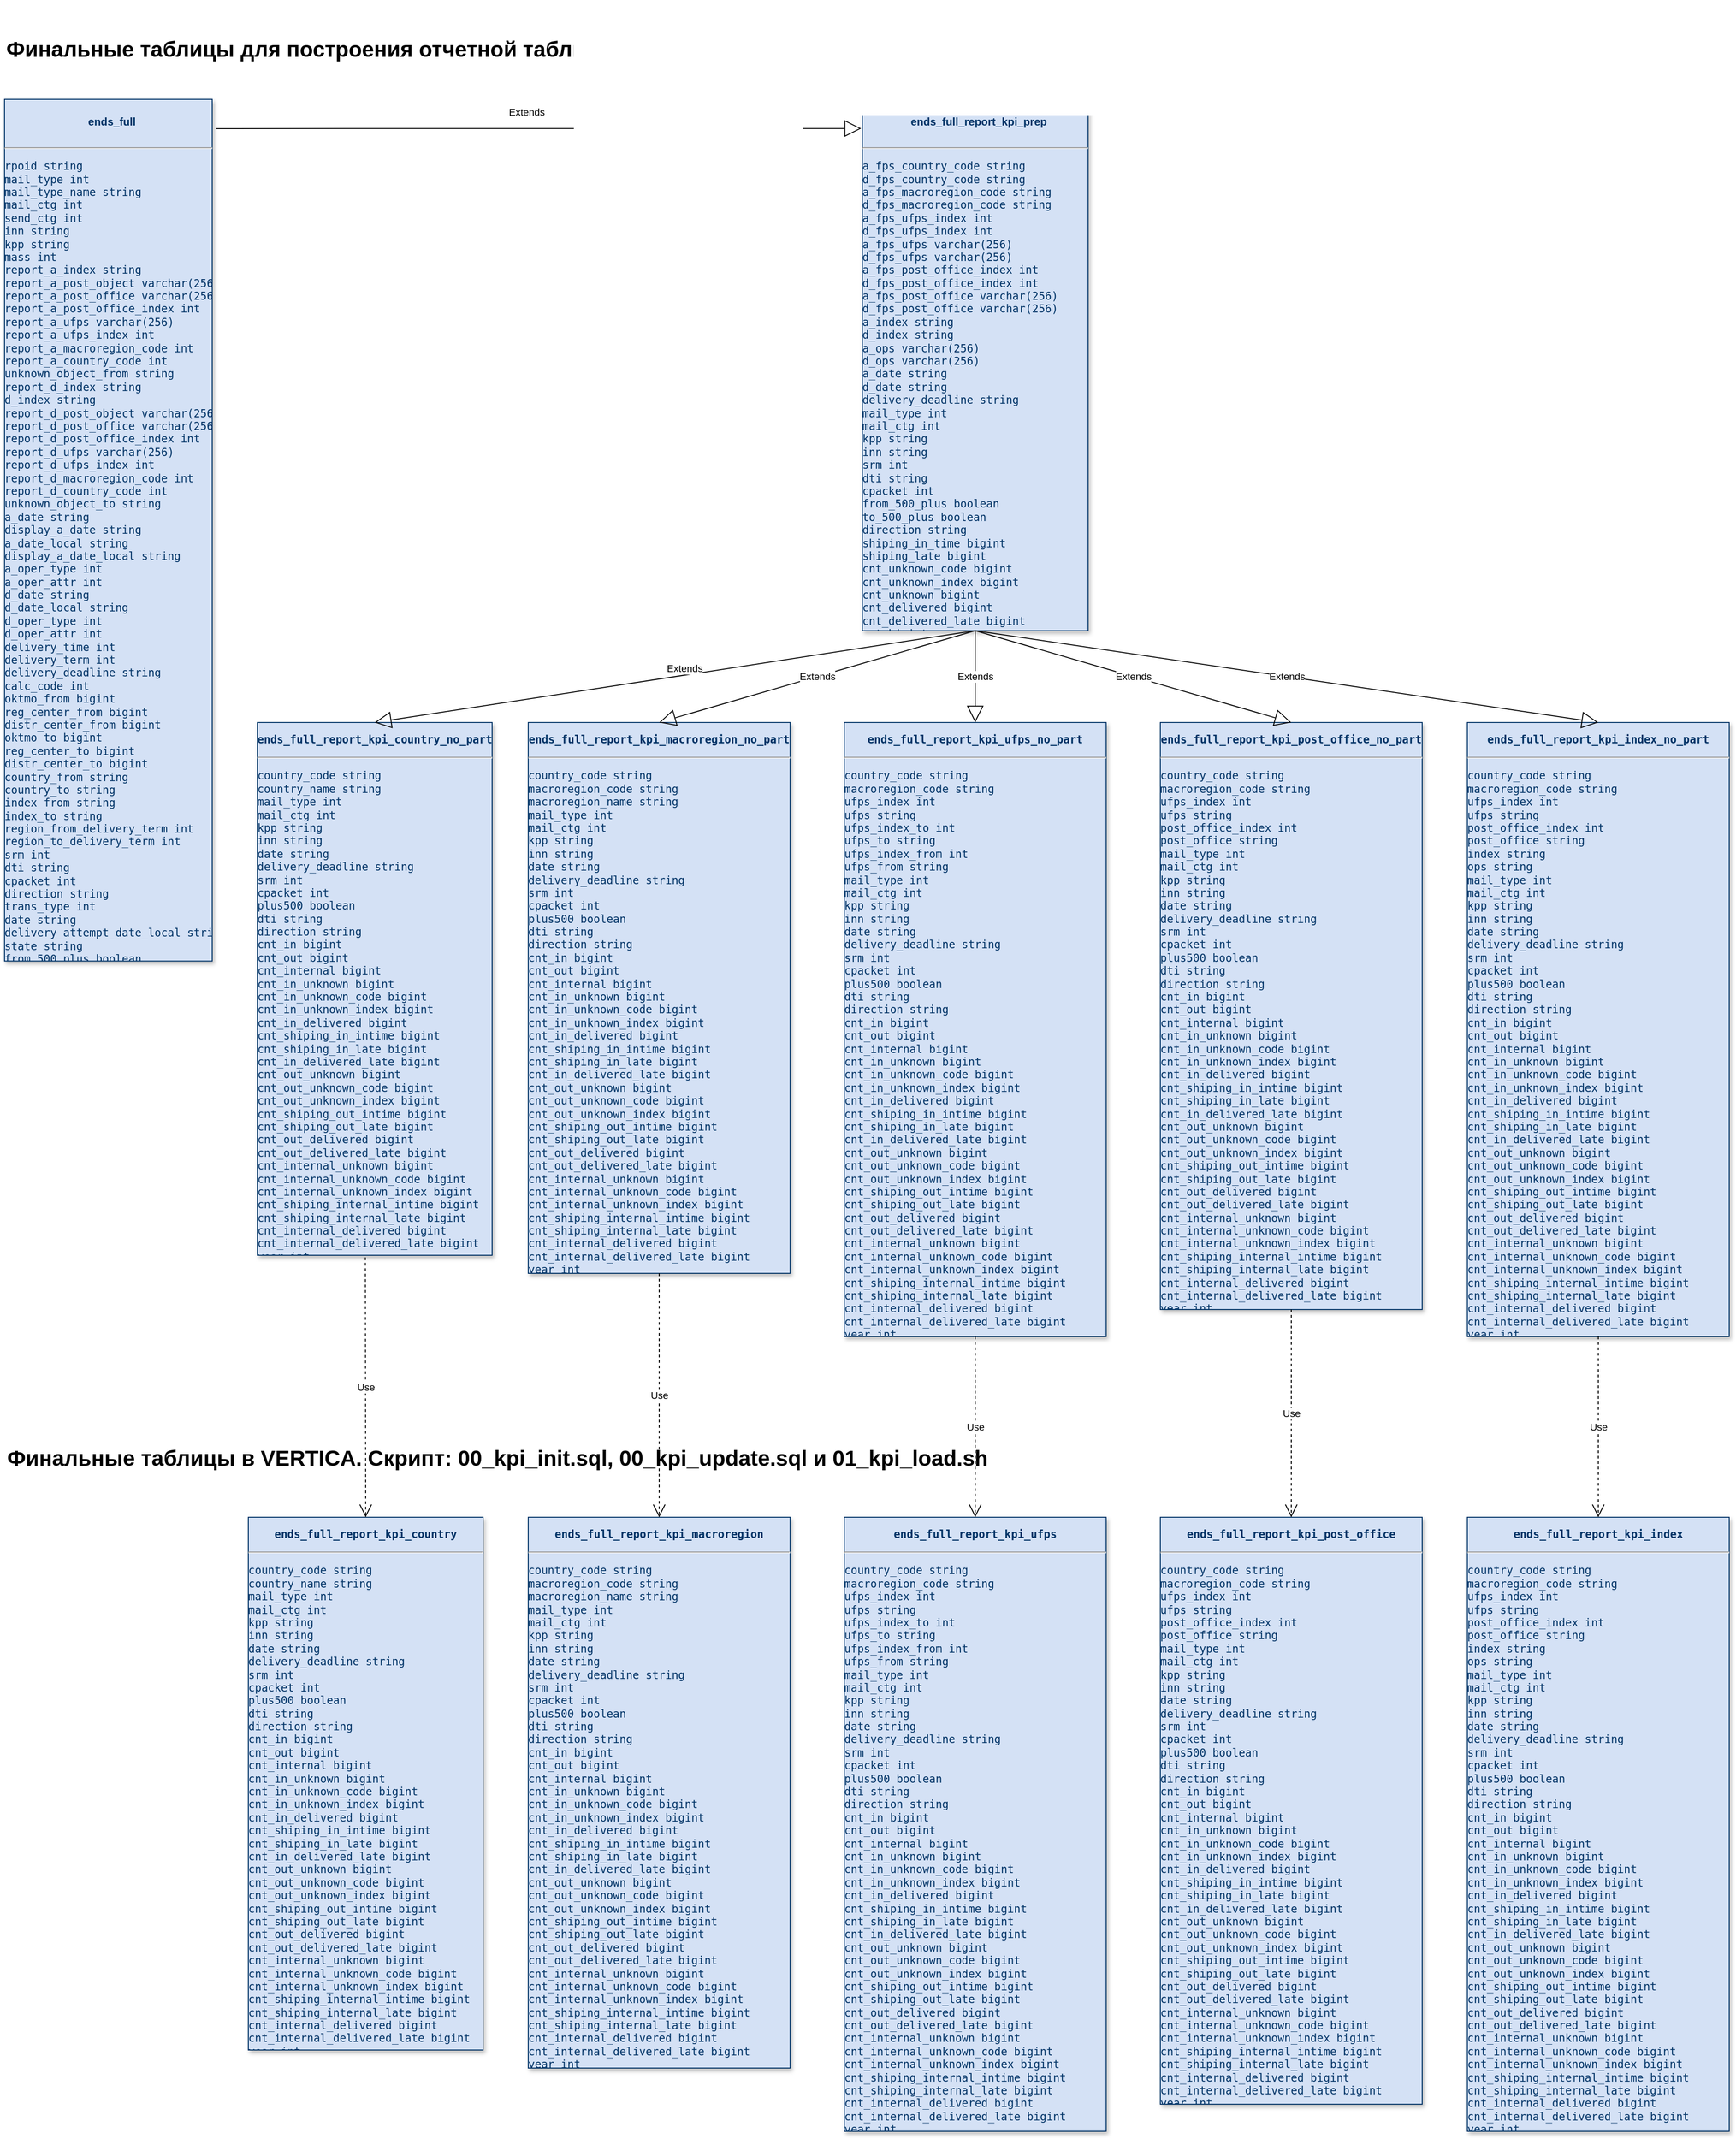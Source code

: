 <mxfile version="14.5.3" type="github">
  <diagram name="Page-1" id="efa7a0a1-bf9b-a30e-e6df-94a7791c09e9">
    <mxGraphModel dx="1021" dy="569" grid="1" gridSize="10" guides="1" tooltips="1" connect="1" arrows="1" fold="1" page="1" pageScale="1" pageWidth="826" pageHeight="1169" background="#ffffff" math="0" shadow="0">
      <root>
        <mxCell id="0" />
        <mxCell id="1" parent="0" />
        <mxCell id="19" value="&lt;pre style=&quot;text-align: center&quot;&gt;&lt;b&gt;ends_full_report_kpi_country_no_part&lt;br&gt;&lt;/b&gt;&lt;/pre&gt;&lt;hr style=&quot;text-align: center&quot;&gt;&lt;pre&gt;&lt;pre&gt;country_code string                  &lt;br/&gt;country_name string                  &lt;br/&gt;mail_type int                        &lt;br/&gt;mail_ctg int                         &lt;br/&gt;kpp string                           &lt;br/&gt;inn string                           &lt;br/&gt;date string                          &lt;br/&gt;delivery_deadline string             &lt;br/&gt;srm int                              &lt;br/&gt;cpacket int                          &lt;br/&gt;plus500 boolean                      &lt;br/&gt;dti string                           &lt;br/&gt;direction string                     &lt;br/&gt;cnt_in bigint                        &lt;br/&gt;cnt_out bigint                       &lt;br/&gt;cnt_internal bigint                  &lt;br/&gt;cnt_in_unknown bigint                &lt;br/&gt;cnt_in_unknown_code bigint           &lt;br/&gt;cnt_in_unknown_index bigint          &lt;br/&gt;cnt_in_delivered bigint              &lt;br/&gt;cnt_shiping_in_intime bigint         &lt;br/&gt;cnt_shiping_in_late bigint           &lt;br/&gt;cnt_in_delivered_late bigint         &lt;br/&gt;cnt_out_unknown bigint               &lt;br/&gt;cnt_out_unknown_code bigint          &lt;br/&gt;cnt_out_unknown_index bigint         &lt;br/&gt;cnt_shiping_out_intime bigint        &lt;br/&gt;cnt_shiping_out_late bigint          &lt;br/&gt;cnt_out_delivered bigint             &lt;br/&gt;cnt_out_delivered_late bigint        &lt;br/&gt;cnt_internal_unknown bigint          &lt;br/&gt;cnt_internal_unknown_code bigint     &lt;br/&gt;cnt_internal_unknown_index bigint    &lt;br/&gt;cnt_shiping_internal_intime bigint   &lt;br/&gt;cnt_shiping_internal_late bigint     &lt;br/&gt;cnt_internal_delivered bigint        &lt;br/&gt;cnt_internal_delivered_late bigint&lt;br/&gt;year int&lt;br&gt;&lt;/pre&gt;&lt;pre&gt;   &lt;/pre&gt;&lt;/pre&gt;" style="verticalAlign=top;align=left;overflow=fill;fontSize=12;fontFamily=Helvetica;html=1;strokeColor=#003366;shadow=1;fillColor=#D4E1F5;fontColor=#003366" parent="1" vertex="1">
          <mxGeometry x="350" y="820" width="260" height="590" as="geometry" />
        </mxCell>
        <mxCell id="25" value="&lt;p style=&quot;margin: 0px ; margin-top: 4px ; text-align: center ; text-decoration: underline&quot;&gt;&lt;/p&gt;&lt;p style=&quot;text-align: center ; margin: 0px 0px 0px 8px&quot;&gt;&lt;b&gt;&lt;br&gt;&lt;/b&gt;&lt;/p&gt;&lt;p style=&quot;text-align: center ; margin: 0px 0px 0px 8px&quot;&gt;&lt;b&gt;ends_full_report_kpi_prep&lt;/b&gt;&lt;/p&gt;&lt;p style=&quot;text-align: center ; margin: 0px 0px 0px 8px&quot;&gt;&lt;b&gt;&lt;br&gt;&lt;/b&gt;&lt;/p&gt;&lt;hr id=&quot;null&quot;&gt;&lt;pre&gt;&lt;pre&gt;a_fps_country_code string    &lt;br&gt;d_fps_country_code string    &lt;br&gt;a_fps_macroregion_code string&lt;br&gt;d_fps_macroregion_code string&lt;br&gt;a_fps_ufps_index int         &lt;br&gt;d_fps_ufps_index int         &lt;br&gt;a_fps_ufps varchar(256)      &lt;br&gt;d_fps_ufps varchar(256)      &lt;br&gt;a_fps_post_office_index int  &lt;br&gt;d_fps_post_office_index int  &lt;br&gt;a_fps_post_office varchar(256)&lt;br&gt;d_fps_post_office varchar(256)&lt;br&gt;a_index string               &lt;br&gt;d_index string               &lt;br&gt;a_ops varchar(256)           &lt;br&gt;d_ops varchar(256)           &lt;br&gt;a_date string                &lt;br&gt;d_date string                &lt;br&gt;delivery_deadline string     &lt;br&gt;mail_type int                &lt;br&gt;mail_ctg int                 &lt;br&gt;kpp string                   &lt;br&gt;inn string                   &lt;br&gt;srm int                      &lt;br&gt;dti string                   &lt;br&gt;cpacket int                  &lt;br&gt;from_500_plus boolean        &lt;br&gt;to_500_plus boolean          &lt;br&gt;direction string             &lt;br&gt;shiping_in_time bigint       &lt;br&gt;shiping_late bigint          &lt;br&gt;cnt_unknown_code bigint      &lt;br&gt;cnt_unknown_index bigint     &lt;br&gt;cnt_unknown bigint           &lt;br&gt;cnt_delivered bigint         &lt;br&gt;cnt_delivered_late bigint    &lt;br&gt;cnt bigint                 &lt;/pre&gt;&lt;/pre&gt;" style="verticalAlign=top;align=left;overflow=fill;fontSize=12;fontFamily=Helvetica;html=1;strokeColor=#003366;shadow=1;fillColor=#D4E1F5;fontColor=#003366" parent="1" vertex="1">
          <mxGeometry x="1020" y="130" width="250" height="588.36" as="geometry" />
        </mxCell>
        <mxCell id="j2kU0Gm-pKW_zPL6ewER-115" value="&lt;font style=&quot;font-size: 24px&quot;&gt;Финальные таблицы для построения отчетной таблицы. HIVE Скрипт:&amp;nbsp;01_kpi_alter_report.sql&lt;br&gt;&lt;/font&gt;" style="text;html=1;strokeColor=none;fillColor=none;align=left;verticalAlign=middle;whiteSpace=wrap;rounded=0;fontStyle=1" vertex="1" parent="1">
          <mxGeometry x="70" y="20" width="1160" height="110" as="geometry" />
        </mxCell>
        <mxCell id="j2kU0Gm-pKW_zPL6ewER-119" value="&lt;p style=&quot;margin: 0px ; margin-top: 4px ; text-align: center ; text-decoration: underline&quot;&gt;&lt;/p&gt;&lt;p style=&quot;text-align: center ; margin: 0px 0px 0px 8px&quot;&gt;&lt;b&gt;&lt;br&gt;&lt;/b&gt;&lt;/p&gt;&lt;p style=&quot;text-align: center ; margin: 0px 0px 0px 8px&quot;&gt;&lt;b&gt;ends_full&lt;/b&gt;&lt;/p&gt;&lt;p style=&quot;text-align: center ; margin: 0px 0px 0px 8px&quot;&gt;&lt;b&gt;&lt;br&gt;&lt;/b&gt;&lt;/p&gt;&lt;hr id=&quot;null&quot;&gt;&lt;pre&gt;&lt;pre&gt;&lt;pre&gt;rpoid string&lt;br&gt;mail_type int&lt;br&gt;mail_type_name string&lt;br&gt;mail_ctg int&lt;br&gt;send_ctg int&lt;br&gt;inn string&lt;br&gt;kpp string&lt;br&gt;mass int&lt;br&gt;report_a_index string&lt;br&gt;report_a_post_object varchar(256)&lt;br&gt;report_a_post_office varchar(256)&lt;br&gt;report_a_post_office_index int&lt;br&gt;report_a_ufps varchar(256)&lt;br&gt;report_a_ufps_index int&lt;br&gt;report_a_macroregion_code int&lt;br&gt;report_a_country_code int&lt;br&gt;unknown_object_from string&lt;br&gt;report_d_index string&lt;br&gt;d_index string&lt;br&gt;report_d_post_object varchar(256)&lt;br&gt;report_d_post_office varchar(256)&lt;br&gt;report_d_post_office_index int&lt;br&gt;report_d_ufps varchar(256)&lt;br&gt;report_d_ufps_index int&lt;br&gt;report_d_macroregion_code int&lt;br&gt;report_d_country_code int&lt;br&gt;unknown_object_to string&lt;br&gt;a_date string&lt;br&gt;display_a_date string&lt;br&gt;a_date_local string&lt;br&gt;display_a_date_local string&lt;br&gt;a_oper_type int&lt;br&gt;a_oper_attr int&lt;br&gt;d_date string&lt;br&gt;d_date_local string&lt;br&gt;d_oper_type int&lt;br&gt;d_oper_attr int&lt;br&gt;delivery_time int&lt;br&gt;delivery_term int&lt;br&gt;delivery_deadline string&lt;br&gt;calc_code int&lt;br&gt;oktmo_from bigint&lt;br&gt;reg_center_from bigint&lt;br&gt;distr_center_from bigint&lt;br&gt;oktmo_to bigint&lt;br&gt;reg_center_to bigint&lt;br&gt;distr_center_to bigint&lt;br&gt;country_from string&lt;br&gt;country_to string&lt;br&gt;index_from string&lt;br&gt;index_to string&lt;br&gt;region_from_delivery_term int&lt;br&gt;region_to_delivery_term int&lt;br&gt;srm int&lt;br&gt;dti string&lt;br&gt;cpacket int&lt;br&gt;direction string&lt;br&gt;trans_type int&lt;br&gt;date string&lt;br&gt;delivery_attempt_date_local string&lt;br&gt;state string&lt;br&gt;from_500_plus boolean&lt;br&gt;to_500_plus boolean              &lt;/pre&gt;&lt;/pre&gt;&lt;/pre&gt;" style="verticalAlign=top;align=left;overflow=fill;fontSize=12;fontFamily=Helvetica;html=1;strokeColor=#003366;shadow=1;fillColor=#D4E1F5;fontColor=#003366" vertex="1" parent="1">
          <mxGeometry x="70" y="130" width="230" height="954.18" as="geometry" />
        </mxCell>
        <mxCell id="j2kU0Gm-pKW_zPL6ewER-124" value="Extends" style="endArrow=block;endSize=16;endFill=0;html=1;exitX=1.017;exitY=0.034;exitDx=0;exitDy=0;exitPerimeter=0;entryX=-0.005;entryY=0.055;entryDx=0;entryDy=0;entryPerimeter=0;" edge="1" parent="1" source="j2kU0Gm-pKW_zPL6ewER-119" target="25">
          <mxGeometry x="-0.038" y="18" width="160" relative="1" as="geometry">
            <mxPoint x="255" y="100" as="sourcePoint" />
            <mxPoint x="350" y="100" as="targetPoint" />
            <mxPoint as="offset" />
          </mxGeometry>
        </mxCell>
        <mxCell id="j2kU0Gm-pKW_zPL6ewER-125" value="Extends" style="endArrow=block;endSize=16;endFill=0;html=1;exitX=0.5;exitY=1;exitDx=0;exitDy=0;entryX=0.5;entryY=0;entryDx=0;entryDy=0;" edge="1" parent="1" source="25" target="19">
          <mxGeometry x="-0.033" y="-8" width="160" relative="1" as="geometry">
            <mxPoint x="417.48" y="690.082" as="sourcePoint" />
            <mxPoint x="492.52" y="690.0" as="targetPoint" />
            <mxPoint x="1" as="offset" />
          </mxGeometry>
        </mxCell>
        <mxCell id="j2kU0Gm-pKW_zPL6ewER-126" value="&lt;pre&gt;&lt;pre style=&quot;text-align: center&quot;&gt;&lt;b&gt;ends_full_report_kpi_macroregion_no_part&lt;/b&gt;&lt;/pre&gt;&lt;/pre&gt;&lt;hr&gt;&lt;pre&gt;&lt;pre&gt;&lt;pre&gt;country_code string              &lt;br/&gt;macroregion_code string          &lt;br/&gt;macroregion_name string          &lt;br/&gt;mail_type int                    &lt;br/&gt;mail_ctg int                     &lt;br/&gt;kpp string                       &lt;br/&gt;inn string                       &lt;br/&gt;date string                      &lt;br/&gt;delivery_deadline string         &lt;br/&gt;srm int                          &lt;br/&gt;cpacket int                      &lt;br/&gt;plus500 boolean                  &lt;br/&gt;dti string                       &lt;br/&gt;direction string                 &lt;br/&gt;cnt_in bigint                    &lt;br/&gt;cnt_out bigint                   &lt;br/&gt;cnt_internal bigint              &lt;br/&gt;cnt_in_unknown bigint            &lt;br/&gt;cnt_in_unknown_code bigint       &lt;br/&gt;cnt_in_unknown_index bigint      &lt;br/&gt;cnt_in_delivered bigint          &lt;br/&gt;cnt_shiping_in_intime bigint     &lt;br/&gt;cnt_shiping_in_late bigint       &lt;br/&gt;cnt_in_delivered_late bigint     &lt;br/&gt;cnt_out_unknown bigint           &lt;br/&gt;cnt_out_unknown_code bigint      &lt;br/&gt;cnt_out_unknown_index bigint     &lt;br/&gt;cnt_shiping_out_intime bigint    &lt;br/&gt;cnt_shiping_out_late bigint      &lt;br/&gt;cnt_out_delivered bigint         &lt;br/&gt;cnt_out_delivered_late bigint    &lt;br/&gt;cnt_internal_unknown bigint      &lt;br/&gt;cnt_internal_unknown_code bigint &lt;br/&gt;cnt_internal_unknown_index bigint&lt;br/&gt;cnt_shiping_internal_intime bigint&lt;br/&gt;cnt_shiping_internal_late bigint &lt;br/&gt;cnt_internal_delivered bigint    &lt;br/&gt;cnt_internal_delivered_late bigint&lt;br/&gt;year int&lt;br&gt;&lt;/pre&gt;&lt;/pre&gt;&lt;/pre&gt;" style="verticalAlign=top;align=left;overflow=fill;fontSize=12;fontFamily=Helvetica;html=1;strokeColor=#003366;shadow=1;fillColor=#D4E1F5;fontColor=#003366" vertex="1" parent="1">
          <mxGeometry x="650" y="820" width="290" height="610" as="geometry" />
        </mxCell>
        <mxCell id="j2kU0Gm-pKW_zPL6ewER-127" value="Extends" style="endArrow=block;endSize=16;endFill=0;html=1;entryX=0.5;entryY=0;entryDx=0;entryDy=0;exitX=0.5;exitY=1;exitDx=0;exitDy=0;" edge="1" parent="1" source="25" target="j2kU0Gm-pKW_zPL6ewER-126">
          <mxGeometry width="160" relative="1" as="geometry">
            <mxPoint x="480" y="660" as="sourcePoint" />
            <mxPoint x="760" y="542.41" as="targetPoint" />
          </mxGeometry>
        </mxCell>
        <mxCell id="j2kU0Gm-pKW_zPL6ewER-128" value="&lt;pre&gt;&lt;pre style=&quot;text-align: center&quot;&gt;&lt;pre&gt;&lt;b&gt;ends_full_report_kpi_ufps_no_part&lt;/b&gt;&lt;/pre&gt;&lt;/pre&gt;&lt;/pre&gt;&lt;hr&gt;&lt;pre&gt;&lt;pre&gt;&lt;pre&gt;country_code string              &lt;br/&gt;macroregion_code string          &lt;br/&gt;ufps_index int                   &lt;br/&gt;ufps string                      &lt;br/&gt;ufps_index_to int                &lt;br/&gt;ufps_to string                   &lt;br/&gt;ufps_index_from int              &lt;br/&gt;ufps_from string                 &lt;br/&gt;mail_type int                    &lt;br/&gt;mail_ctg int                     &lt;br/&gt;kpp string                       &lt;br/&gt;inn string                       &lt;br/&gt;date string                      &lt;br/&gt;delivery_deadline string         &lt;br/&gt;srm int                          &lt;br/&gt;cpacket int                      &lt;br/&gt;plus500 boolean                  &lt;br/&gt;dti string                       &lt;br/&gt;direction string                 &lt;br/&gt;cnt_in bigint                    &lt;br/&gt;cnt_out bigint                   &lt;br/&gt;cnt_internal bigint              &lt;br/&gt;cnt_in_unknown bigint            &lt;br/&gt;cnt_in_unknown_code bigint       &lt;br/&gt;cnt_in_unknown_index bigint      &lt;br/&gt;cnt_in_delivered bigint          &lt;br/&gt;cnt_shiping_in_intime bigint     &lt;br/&gt;cnt_shiping_in_late bigint       &lt;br/&gt;cnt_in_delivered_late bigint     &lt;br/&gt;cnt_out_unknown bigint           &lt;br/&gt;cnt_out_unknown_code bigint      &lt;br/&gt;cnt_out_unknown_index bigint     &lt;br/&gt;cnt_shiping_out_intime bigint    &lt;br/&gt;cnt_shiping_out_late bigint      &lt;br/&gt;cnt_out_delivered bigint         &lt;br/&gt;cnt_out_delivered_late bigint    &lt;br/&gt;cnt_internal_unknown bigint      &lt;br/&gt;cnt_internal_unknown_code bigint &lt;br/&gt;cnt_internal_unknown_index bigint&lt;br/&gt;cnt_shiping_internal_intime bigint&lt;br/&gt;cnt_shiping_internal_late bigint &lt;br/&gt;cnt_internal_delivered bigint    &lt;br/&gt;cnt_internal_delivered_late bigint&lt;br/&gt;year int&lt;br&gt;&lt;/pre&gt;&lt;/pre&gt;&lt;/pre&gt;" style="verticalAlign=top;align=left;overflow=fill;fontSize=12;fontFamily=Helvetica;html=1;strokeColor=#003366;shadow=1;fillColor=#D4E1F5;fontColor=#003366" vertex="1" parent="1">
          <mxGeometry x="1000" y="820" width="290" height="680" as="geometry" />
        </mxCell>
        <mxCell id="j2kU0Gm-pKW_zPL6ewER-129" value="Extends" style="endArrow=block;endSize=16;endFill=0;html=1;entryX=0.5;entryY=0;entryDx=0;entryDy=0;exitX=0.5;exitY=1;exitDx=0;exitDy=0;" edge="1" parent="1" source="25" target="j2kU0Gm-pKW_zPL6ewER-128">
          <mxGeometry width="160" relative="1" as="geometry">
            <mxPoint x="800" y="664" as="sourcePoint" />
            <mxPoint x="805" y="830.0" as="targetPoint" />
          </mxGeometry>
        </mxCell>
        <mxCell id="j2kU0Gm-pKW_zPL6ewER-130" value="&lt;pre&gt;&lt;pre style=&quot;text-align: center&quot;&gt;&lt;pre&gt;&lt;pre&gt;&lt;b&gt;ends_full_report_kpi_post_office_no_part&lt;/b&gt;&lt;/pre&gt;&lt;/pre&gt;&lt;/pre&gt;&lt;/pre&gt;&lt;hr&gt;&lt;pre&gt;&lt;pre&gt;&lt;pre&gt;country_code string              &lt;br/&gt;macroregion_code string          &lt;br/&gt;ufps_index int                   &lt;br/&gt;ufps string                      &lt;br/&gt;post_office_index int            &lt;br/&gt;post_office string               &lt;br/&gt;mail_type int                    &lt;br/&gt;mail_ctg int                     &lt;br/&gt;kpp string                       &lt;br/&gt;inn string                       &lt;br/&gt;date string                      &lt;br/&gt;delivery_deadline string         &lt;br/&gt;srm int                          &lt;br/&gt;cpacket int                      &lt;br/&gt;plus500 boolean                  &lt;br/&gt;dti string                       &lt;br/&gt;direction string                 &lt;br/&gt;cnt_in bigint                    &lt;br/&gt;cnt_out bigint                   &lt;br/&gt;cnt_internal bigint              &lt;br/&gt;cnt_in_unknown bigint            &lt;br/&gt;cnt_in_unknown_code bigint       &lt;br/&gt;cnt_in_unknown_index bigint      &lt;br/&gt;cnt_in_delivered bigint          &lt;br/&gt;cnt_shiping_in_intime bigint     &lt;br/&gt;cnt_shiping_in_late bigint       &lt;br/&gt;cnt_in_delivered_late bigint     &lt;br/&gt;cnt_out_unknown bigint           &lt;br/&gt;cnt_out_unknown_code bigint      &lt;br/&gt;cnt_out_unknown_index bigint     &lt;br/&gt;cnt_shiping_out_intime bigint    &lt;br/&gt;cnt_shiping_out_late bigint      &lt;br/&gt;cnt_out_delivered bigint         &lt;br/&gt;cnt_out_delivered_late bigint    &lt;br/&gt;cnt_internal_unknown bigint      &lt;br/&gt;cnt_internal_unknown_code bigint &lt;br/&gt;cnt_internal_unknown_index bigint&lt;br/&gt;cnt_shiping_internal_intime bigint&lt;br/&gt;cnt_shiping_internal_late bigint &lt;br/&gt;cnt_internal_delivered bigint    &lt;br/&gt;cnt_internal_delivered_late bigint&lt;br/&gt;year int&lt;br&gt;&lt;/pre&gt;&lt;/pre&gt;&lt;/pre&gt;" style="verticalAlign=top;align=left;overflow=fill;fontSize=12;fontFamily=Helvetica;html=1;strokeColor=#003366;shadow=1;fillColor=#D4E1F5;fontColor=#003366" vertex="1" parent="1">
          <mxGeometry x="1350" y="820" width="290" height="650" as="geometry" />
        </mxCell>
        <mxCell id="j2kU0Gm-pKW_zPL6ewER-131" value="&lt;pre&gt;&lt;pre style=&quot;text-align: center&quot;&gt;&lt;pre&gt;&lt;pre&gt;&lt;pre&gt;&lt;b&gt;ends_full_report_kpi_index_no_part&lt;/b&gt;&lt;/pre&gt;&lt;/pre&gt;&lt;/pre&gt;&lt;/pre&gt;&lt;/pre&gt;&lt;hr&gt;&lt;pre&gt;&lt;pre&gt;&lt;pre&gt;country_code string              &lt;br/&gt;macroregion_code string          &lt;br/&gt;ufps_index int                   &lt;br/&gt;ufps string                      &lt;br/&gt;post_office_index int            &lt;br/&gt;post_office string               &lt;br/&gt;index string                     &lt;br/&gt;ops string                       &lt;br/&gt;mail_type int                    &lt;br/&gt;mail_ctg int                     &lt;br/&gt;kpp string                       &lt;br/&gt;inn string                       &lt;br/&gt;date string                      &lt;br/&gt;delivery_deadline string         &lt;br/&gt;srm int                          &lt;br/&gt;cpacket int                      &lt;br/&gt;plus500 boolean                  &lt;br/&gt;dti string                       &lt;br/&gt;direction string                 &lt;br/&gt;cnt_in bigint                    &lt;br/&gt;cnt_out bigint                   &lt;br/&gt;cnt_internal bigint              &lt;br/&gt;cnt_in_unknown bigint            &lt;br/&gt;cnt_in_unknown_code bigint       &lt;br/&gt;cnt_in_unknown_index bigint      &lt;br/&gt;cnt_in_delivered bigint          &lt;br/&gt;cnt_shiping_in_intime bigint     &lt;br/&gt;cnt_shiping_in_late bigint       &lt;br/&gt;cnt_in_delivered_late bigint     &lt;br/&gt;cnt_out_unknown bigint           &lt;br/&gt;cnt_out_unknown_code bigint      &lt;br/&gt;cnt_out_unknown_index bigint     &lt;br/&gt;cnt_shiping_out_intime bigint    &lt;br/&gt;cnt_shiping_out_late bigint      &lt;br/&gt;cnt_out_delivered bigint         &lt;br/&gt;cnt_out_delivered_late bigint    &lt;br/&gt;cnt_internal_unknown bigint      &lt;br/&gt;cnt_internal_unknown_code bigint &lt;br/&gt;cnt_internal_unknown_index bigint&lt;br/&gt;cnt_shiping_internal_intime bigint&lt;br/&gt;cnt_shiping_internal_late bigint &lt;br/&gt;cnt_internal_delivered bigint    &lt;br/&gt;cnt_internal_delivered_late bigint&lt;br/&gt;year int&lt;br&gt;&lt;/pre&gt;&lt;/pre&gt;&lt;/pre&gt;" style="verticalAlign=top;align=left;overflow=fill;fontSize=12;fontFamily=Helvetica;html=1;strokeColor=#003366;shadow=1;fillColor=#D4E1F5;fontColor=#003366" vertex="1" parent="1">
          <mxGeometry x="1690" y="820" width="290" height="680" as="geometry" />
        </mxCell>
        <mxCell id="j2kU0Gm-pKW_zPL6ewER-132" value="Extends" style="endArrow=block;endSize=16;endFill=0;html=1;entryX=0.5;entryY=0;entryDx=0;entryDy=0;exitX=0.5;exitY=1;exitDx=0;exitDy=0;" edge="1" parent="1" source="25" target="j2kU0Gm-pKW_zPL6ewER-130">
          <mxGeometry width="160" relative="1" as="geometry">
            <mxPoint x="1145" y="650" as="sourcePoint" />
            <mxPoint x="1155" y="830" as="targetPoint" />
          </mxGeometry>
        </mxCell>
        <mxCell id="j2kU0Gm-pKW_zPL6ewER-133" value="Extends" style="endArrow=block;endSize=16;endFill=0;html=1;entryX=0.5;entryY=0;entryDx=0;entryDy=0;exitX=0.5;exitY=1;exitDx=0;exitDy=0;" edge="1" parent="1" source="25" target="j2kU0Gm-pKW_zPL6ewER-131">
          <mxGeometry width="160" relative="1" as="geometry">
            <mxPoint x="1155" y="664.18" as="sourcePoint" />
            <mxPoint x="1505" y="830" as="targetPoint" />
          </mxGeometry>
        </mxCell>
        <mxCell id="j2kU0Gm-pKW_zPL6ewER-134" value="&lt;font style=&quot;font-size: 24px&quot;&gt;Финальные таблицы в VERTICA. Скрипт:&amp;nbsp;00_kpi_init.sql,&amp;nbsp;00_kpi_update.sql и&amp;nbsp;01_kpi_load.sh&lt;br&gt;&lt;/font&gt;" style="text;html=1;strokeColor=none;fillColor=none;align=left;verticalAlign=middle;whiteSpace=wrap;rounded=0;fontStyle=1" vertex="1" parent="1">
          <mxGeometry x="71" y="1580" width="1129" height="110" as="geometry" />
        </mxCell>
        <mxCell id="j2kU0Gm-pKW_zPL6ewER-136" value="&lt;pre style=&quot;text-align: center&quot;&gt;&lt;b&gt;ends_full_report_kpi_country&lt;br&gt;&lt;/b&gt;&lt;/pre&gt;&lt;hr style=&quot;text-align: center&quot;&gt;&lt;pre&gt;&lt;pre&gt;country_code string                  &lt;br&gt;country_name string                  &lt;br&gt;mail_type int                        &lt;br&gt;mail_ctg int                         &lt;br&gt;kpp string                           &lt;br&gt;inn string                           &lt;br&gt;date string                          &lt;br&gt;delivery_deadline string             &lt;br&gt;srm int                              &lt;br&gt;cpacket int                          &lt;br&gt;plus500 boolean                      &lt;br&gt;dti string                           &lt;br&gt;direction string                     &lt;br&gt;cnt_in bigint                        &lt;br&gt;cnt_out bigint                       &lt;br&gt;cnt_internal bigint                  &lt;br&gt;cnt_in_unknown bigint                &lt;br&gt;cnt_in_unknown_code bigint           &lt;br&gt;cnt_in_unknown_index bigint          &lt;br&gt;cnt_in_delivered bigint              &lt;br&gt;cnt_shiping_in_intime bigint         &lt;br&gt;cnt_shiping_in_late bigint           &lt;br&gt;cnt_in_delivered_late bigint         &lt;br&gt;cnt_out_unknown bigint               &lt;br&gt;cnt_out_unknown_code bigint          &lt;br&gt;cnt_out_unknown_index bigint         &lt;br&gt;cnt_shiping_out_intime bigint        &lt;br&gt;cnt_shiping_out_late bigint          &lt;br&gt;cnt_out_delivered bigint             &lt;br&gt;cnt_out_delivered_late bigint        &lt;br&gt;cnt_internal_unknown bigint          &lt;br&gt;cnt_internal_unknown_code bigint     &lt;br&gt;cnt_internal_unknown_index bigint    &lt;br&gt;cnt_shiping_internal_intime bigint   &lt;br&gt;cnt_shiping_internal_late bigint     &lt;br&gt;cnt_internal_delivered bigint        &lt;br&gt;cnt_internal_delivered_late bigint&lt;br&gt;year int&lt;br&gt;&lt;/pre&gt;&lt;pre&gt;   &lt;/pre&gt;&lt;/pre&gt;" style="verticalAlign=top;align=left;overflow=fill;fontSize=12;fontFamily=Helvetica;html=1;strokeColor=#003366;shadow=1;fillColor=#D4E1F5;fontColor=#003366" vertex="1" parent="1">
          <mxGeometry x="340" y="1700" width="260" height="590" as="geometry" />
        </mxCell>
        <mxCell id="j2kU0Gm-pKW_zPL6ewER-137" value="Use" style="endArrow=open;endSize=12;dashed=1;html=1;exitX=0.46;exitY=1.004;exitDx=0;exitDy=0;exitPerimeter=0;entryX=0.5;entryY=0;entryDx=0;entryDy=0;" edge="1" parent="1" source="19" target="j2kU0Gm-pKW_zPL6ewER-136">
          <mxGeometry width="160" relative="1" as="geometry">
            <mxPoint x="470" y="1500" as="sourcePoint" />
            <mxPoint x="630" y="1500" as="targetPoint" />
          </mxGeometry>
        </mxCell>
        <mxCell id="j2kU0Gm-pKW_zPL6ewER-138" value="&lt;pre&gt;&lt;pre style=&quot;text-align: center&quot;&gt;&lt;b&gt;ends_full_report_kpi_macroregion&lt;/b&gt;&lt;br&gt;&lt;/pre&gt;&lt;/pre&gt;&lt;hr&gt;&lt;pre&gt;&lt;pre&gt;&lt;pre&gt;country_code string              &lt;br&gt;macroregion_code string          &lt;br&gt;macroregion_name string          &lt;br&gt;mail_type int                    &lt;br&gt;mail_ctg int                     &lt;br&gt;kpp string                       &lt;br&gt;inn string                       &lt;br&gt;date string                      &lt;br&gt;delivery_deadline string         &lt;br&gt;srm int                          &lt;br&gt;cpacket int                      &lt;br&gt;plus500 boolean                  &lt;br&gt;dti string                       &lt;br&gt;direction string                 &lt;br&gt;cnt_in bigint                    &lt;br&gt;cnt_out bigint                   &lt;br&gt;cnt_internal bigint              &lt;br&gt;cnt_in_unknown bigint            &lt;br&gt;cnt_in_unknown_code bigint       &lt;br&gt;cnt_in_unknown_index bigint      &lt;br&gt;cnt_in_delivered bigint          &lt;br&gt;cnt_shiping_in_intime bigint     &lt;br&gt;cnt_shiping_in_late bigint       &lt;br&gt;cnt_in_delivered_late bigint     &lt;br&gt;cnt_out_unknown bigint           &lt;br&gt;cnt_out_unknown_code bigint      &lt;br&gt;cnt_out_unknown_index bigint     &lt;br&gt;cnt_shiping_out_intime bigint    &lt;br&gt;cnt_shiping_out_late bigint      &lt;br&gt;cnt_out_delivered bigint         &lt;br&gt;cnt_out_delivered_late bigint    &lt;br&gt;cnt_internal_unknown bigint      &lt;br&gt;cnt_internal_unknown_code bigint &lt;br&gt;cnt_internal_unknown_index bigint&lt;br&gt;cnt_shiping_internal_intime bigint&lt;br&gt;cnt_shiping_internal_late bigint &lt;br&gt;cnt_internal_delivered bigint    &lt;br&gt;cnt_internal_delivered_late bigint&lt;br&gt;year int&lt;br&gt;&lt;/pre&gt;&lt;/pre&gt;&lt;/pre&gt;" style="verticalAlign=top;align=left;overflow=fill;fontSize=12;fontFamily=Helvetica;html=1;strokeColor=#003366;shadow=1;fillColor=#D4E1F5;fontColor=#003366" vertex="1" parent="1">
          <mxGeometry x="650" y="1700" width="290" height="610" as="geometry" />
        </mxCell>
        <mxCell id="j2kU0Gm-pKW_zPL6ewER-139" value="&lt;pre&gt;&lt;pre style=&quot;text-align: center&quot;&gt;&lt;pre&gt;&lt;b&gt;ends_full_report_kpi_ufps&lt;/b&gt;&lt;/pre&gt;&lt;/pre&gt;&lt;/pre&gt;&lt;hr&gt;&lt;pre&gt;&lt;pre&gt;&lt;pre&gt;country_code string              &lt;br&gt;macroregion_code string          &lt;br&gt;ufps_index int                   &lt;br&gt;ufps string                      &lt;br&gt;ufps_index_to int                &lt;br&gt;ufps_to string                   &lt;br&gt;ufps_index_from int              &lt;br&gt;ufps_from string                 &lt;br&gt;mail_type int                    &lt;br&gt;mail_ctg int                     &lt;br&gt;kpp string                       &lt;br&gt;inn string                       &lt;br&gt;date string                      &lt;br&gt;delivery_deadline string         &lt;br&gt;srm int                          &lt;br&gt;cpacket int                      &lt;br&gt;plus500 boolean                  &lt;br&gt;dti string                       &lt;br&gt;direction string                 &lt;br&gt;cnt_in bigint                    &lt;br&gt;cnt_out bigint                   &lt;br&gt;cnt_internal bigint              &lt;br&gt;cnt_in_unknown bigint            &lt;br&gt;cnt_in_unknown_code bigint       &lt;br&gt;cnt_in_unknown_index bigint      &lt;br&gt;cnt_in_delivered bigint          &lt;br&gt;cnt_shiping_in_intime bigint     &lt;br&gt;cnt_shiping_in_late bigint       &lt;br&gt;cnt_in_delivered_late bigint     &lt;br&gt;cnt_out_unknown bigint           &lt;br&gt;cnt_out_unknown_code bigint      &lt;br&gt;cnt_out_unknown_index bigint     &lt;br&gt;cnt_shiping_out_intime bigint    &lt;br&gt;cnt_shiping_out_late bigint      &lt;br&gt;cnt_out_delivered bigint         &lt;br&gt;cnt_out_delivered_late bigint    &lt;br&gt;cnt_internal_unknown bigint      &lt;br&gt;cnt_internal_unknown_code bigint &lt;br&gt;cnt_internal_unknown_index bigint&lt;br&gt;cnt_shiping_internal_intime bigint&lt;br&gt;cnt_shiping_internal_late bigint &lt;br&gt;cnt_internal_delivered bigint    &lt;br&gt;cnt_internal_delivered_late bigint&lt;br&gt;year int&lt;br&gt;&lt;/pre&gt;&lt;/pre&gt;&lt;/pre&gt;" style="verticalAlign=top;align=left;overflow=fill;fontSize=12;fontFamily=Helvetica;html=1;strokeColor=#003366;shadow=1;fillColor=#D4E1F5;fontColor=#003366" vertex="1" parent="1">
          <mxGeometry x="1000" y="1700" width="290" height="680" as="geometry" />
        </mxCell>
        <mxCell id="j2kU0Gm-pKW_zPL6ewER-140" value="&lt;pre&gt;&lt;pre style=&quot;text-align: center&quot;&gt;&lt;pre&gt;&lt;pre&gt;&lt;b&gt;ends_full_report_kpi_post_office&lt;/b&gt;&lt;/pre&gt;&lt;/pre&gt;&lt;/pre&gt;&lt;/pre&gt;&lt;hr&gt;&lt;pre&gt;&lt;pre&gt;&lt;pre&gt;country_code string              &lt;br&gt;macroregion_code string          &lt;br&gt;ufps_index int                   &lt;br&gt;ufps string                      &lt;br&gt;post_office_index int            &lt;br&gt;post_office string               &lt;br&gt;mail_type int                    &lt;br&gt;mail_ctg int                     &lt;br&gt;kpp string                       &lt;br&gt;inn string                       &lt;br&gt;date string                      &lt;br&gt;delivery_deadline string         &lt;br&gt;srm int                          &lt;br&gt;cpacket int                      &lt;br&gt;plus500 boolean                  &lt;br&gt;dti string                       &lt;br&gt;direction string                 &lt;br&gt;cnt_in bigint                    &lt;br&gt;cnt_out bigint                   &lt;br&gt;cnt_internal bigint              &lt;br&gt;cnt_in_unknown bigint            &lt;br&gt;cnt_in_unknown_code bigint       &lt;br&gt;cnt_in_unknown_index bigint      &lt;br&gt;cnt_in_delivered bigint          &lt;br&gt;cnt_shiping_in_intime bigint     &lt;br&gt;cnt_shiping_in_late bigint       &lt;br&gt;cnt_in_delivered_late bigint     &lt;br&gt;cnt_out_unknown bigint           &lt;br&gt;cnt_out_unknown_code bigint      &lt;br&gt;cnt_out_unknown_index bigint     &lt;br&gt;cnt_shiping_out_intime bigint    &lt;br&gt;cnt_shiping_out_late bigint      &lt;br&gt;cnt_out_delivered bigint         &lt;br&gt;cnt_out_delivered_late bigint    &lt;br&gt;cnt_internal_unknown bigint      &lt;br&gt;cnt_internal_unknown_code bigint &lt;br&gt;cnt_internal_unknown_index bigint&lt;br&gt;cnt_shiping_internal_intime bigint&lt;br&gt;cnt_shiping_internal_late bigint &lt;br&gt;cnt_internal_delivered bigint    &lt;br&gt;cnt_internal_delivered_late bigint&lt;br&gt;year int&lt;br&gt;&lt;/pre&gt;&lt;/pre&gt;&lt;/pre&gt;" style="verticalAlign=top;align=left;overflow=fill;fontSize=12;fontFamily=Helvetica;html=1;strokeColor=#003366;shadow=1;fillColor=#D4E1F5;fontColor=#003366" vertex="1" parent="1">
          <mxGeometry x="1350" y="1700" width="290" height="650" as="geometry" />
        </mxCell>
        <mxCell id="j2kU0Gm-pKW_zPL6ewER-141" value="&lt;pre&gt;&lt;pre style=&quot;text-align: center&quot;&gt;&lt;pre&gt;&lt;pre&gt;&lt;pre&gt;&lt;b&gt;ends_full_report_kpi_index&lt;/b&gt;&lt;/pre&gt;&lt;/pre&gt;&lt;/pre&gt;&lt;/pre&gt;&lt;/pre&gt;&lt;hr&gt;&lt;pre&gt;&lt;pre&gt;&lt;pre&gt;country_code string              &lt;br&gt;macroregion_code string          &lt;br&gt;ufps_index int                   &lt;br&gt;ufps string                      &lt;br&gt;post_office_index int            &lt;br&gt;post_office string               &lt;br&gt;index string                     &lt;br&gt;ops string                       &lt;br&gt;mail_type int                    &lt;br&gt;mail_ctg int                     &lt;br&gt;kpp string                       &lt;br&gt;inn string                       &lt;br&gt;date string                      &lt;br&gt;delivery_deadline string         &lt;br&gt;srm int                          &lt;br&gt;cpacket int                      &lt;br&gt;plus500 boolean                  &lt;br&gt;dti string                       &lt;br&gt;direction string                 &lt;br&gt;cnt_in bigint                    &lt;br&gt;cnt_out bigint                   &lt;br&gt;cnt_internal bigint              &lt;br&gt;cnt_in_unknown bigint            &lt;br&gt;cnt_in_unknown_code bigint       &lt;br&gt;cnt_in_unknown_index bigint      &lt;br&gt;cnt_in_delivered bigint          &lt;br&gt;cnt_shiping_in_intime bigint     &lt;br&gt;cnt_shiping_in_late bigint       &lt;br&gt;cnt_in_delivered_late bigint     &lt;br&gt;cnt_out_unknown bigint           &lt;br&gt;cnt_out_unknown_code bigint      &lt;br&gt;cnt_out_unknown_index bigint     &lt;br&gt;cnt_shiping_out_intime bigint    &lt;br&gt;cnt_shiping_out_late bigint      &lt;br&gt;cnt_out_delivered bigint         &lt;br&gt;cnt_out_delivered_late bigint    &lt;br&gt;cnt_internal_unknown bigint      &lt;br&gt;cnt_internal_unknown_code bigint &lt;br&gt;cnt_internal_unknown_index bigint&lt;br&gt;cnt_shiping_internal_intime bigint&lt;br&gt;cnt_shiping_internal_late bigint &lt;br&gt;cnt_internal_delivered bigint    &lt;br&gt;cnt_internal_delivered_late bigint&lt;br&gt;year int&lt;br&gt;&lt;/pre&gt;&lt;/pre&gt;&lt;/pre&gt;" style="verticalAlign=top;align=left;overflow=fill;fontSize=12;fontFamily=Helvetica;html=1;strokeColor=#003366;shadow=1;fillColor=#D4E1F5;fontColor=#003366" vertex="1" parent="1">
          <mxGeometry x="1690" y="1700" width="290" height="680" as="geometry" />
        </mxCell>
        <mxCell id="j2kU0Gm-pKW_zPL6ewER-142" value="Use" style="endArrow=open;endSize=12;dashed=1;html=1;exitX=0.5;exitY=1;exitDx=0;exitDy=0;entryX=0.5;entryY=0;entryDx=0;entryDy=0;" edge="1" parent="1" source="j2kU0Gm-pKW_zPL6ewER-126" target="j2kU0Gm-pKW_zPL6ewER-138">
          <mxGeometry width="160" relative="1" as="geometry">
            <mxPoint x="479.6" y="1422.36" as="sourcePoint" />
            <mxPoint x="480" y="1710" as="targetPoint" />
          </mxGeometry>
        </mxCell>
        <mxCell id="j2kU0Gm-pKW_zPL6ewER-143" value="Use" style="endArrow=open;endSize=12;dashed=1;html=1;exitX=0.5;exitY=1;exitDx=0;exitDy=0;entryX=0.5;entryY=0;entryDx=0;entryDy=0;" edge="1" parent="1" source="j2kU0Gm-pKW_zPL6ewER-128" target="j2kU0Gm-pKW_zPL6ewER-139">
          <mxGeometry width="160" relative="1" as="geometry">
            <mxPoint x="805" y="1440" as="sourcePoint" />
            <mxPoint x="805" y="1710" as="targetPoint" />
          </mxGeometry>
        </mxCell>
        <mxCell id="j2kU0Gm-pKW_zPL6ewER-144" value="Use" style="endArrow=open;endSize=12;dashed=1;html=1;entryX=0.5;entryY=0;entryDx=0;entryDy=0;exitX=0.5;exitY=1;exitDx=0;exitDy=0;" edge="1" parent="1" source="j2kU0Gm-pKW_zPL6ewER-130" target="j2kU0Gm-pKW_zPL6ewER-140">
          <mxGeometry width="160" relative="1" as="geometry">
            <mxPoint x="1460" y="1510" as="sourcePoint" />
            <mxPoint x="1490" y="1740" as="targetPoint" />
          </mxGeometry>
        </mxCell>
        <mxCell id="j2kU0Gm-pKW_zPL6ewER-145" value="Use" style="endArrow=open;endSize=12;dashed=1;html=1;exitX=0.5;exitY=1;exitDx=0;exitDy=0;entryX=0.5;entryY=0;entryDx=0;entryDy=0;" edge="1" parent="1" source="j2kU0Gm-pKW_zPL6ewER-131" target="j2kU0Gm-pKW_zPL6ewER-141">
          <mxGeometry width="160" relative="1" as="geometry">
            <mxPoint x="1834.41" y="1520" as="sourcePoint" />
            <mxPoint x="1834.41" y="1790" as="targetPoint" />
          </mxGeometry>
        </mxCell>
      </root>
    </mxGraphModel>
  </diagram>
</mxfile>
